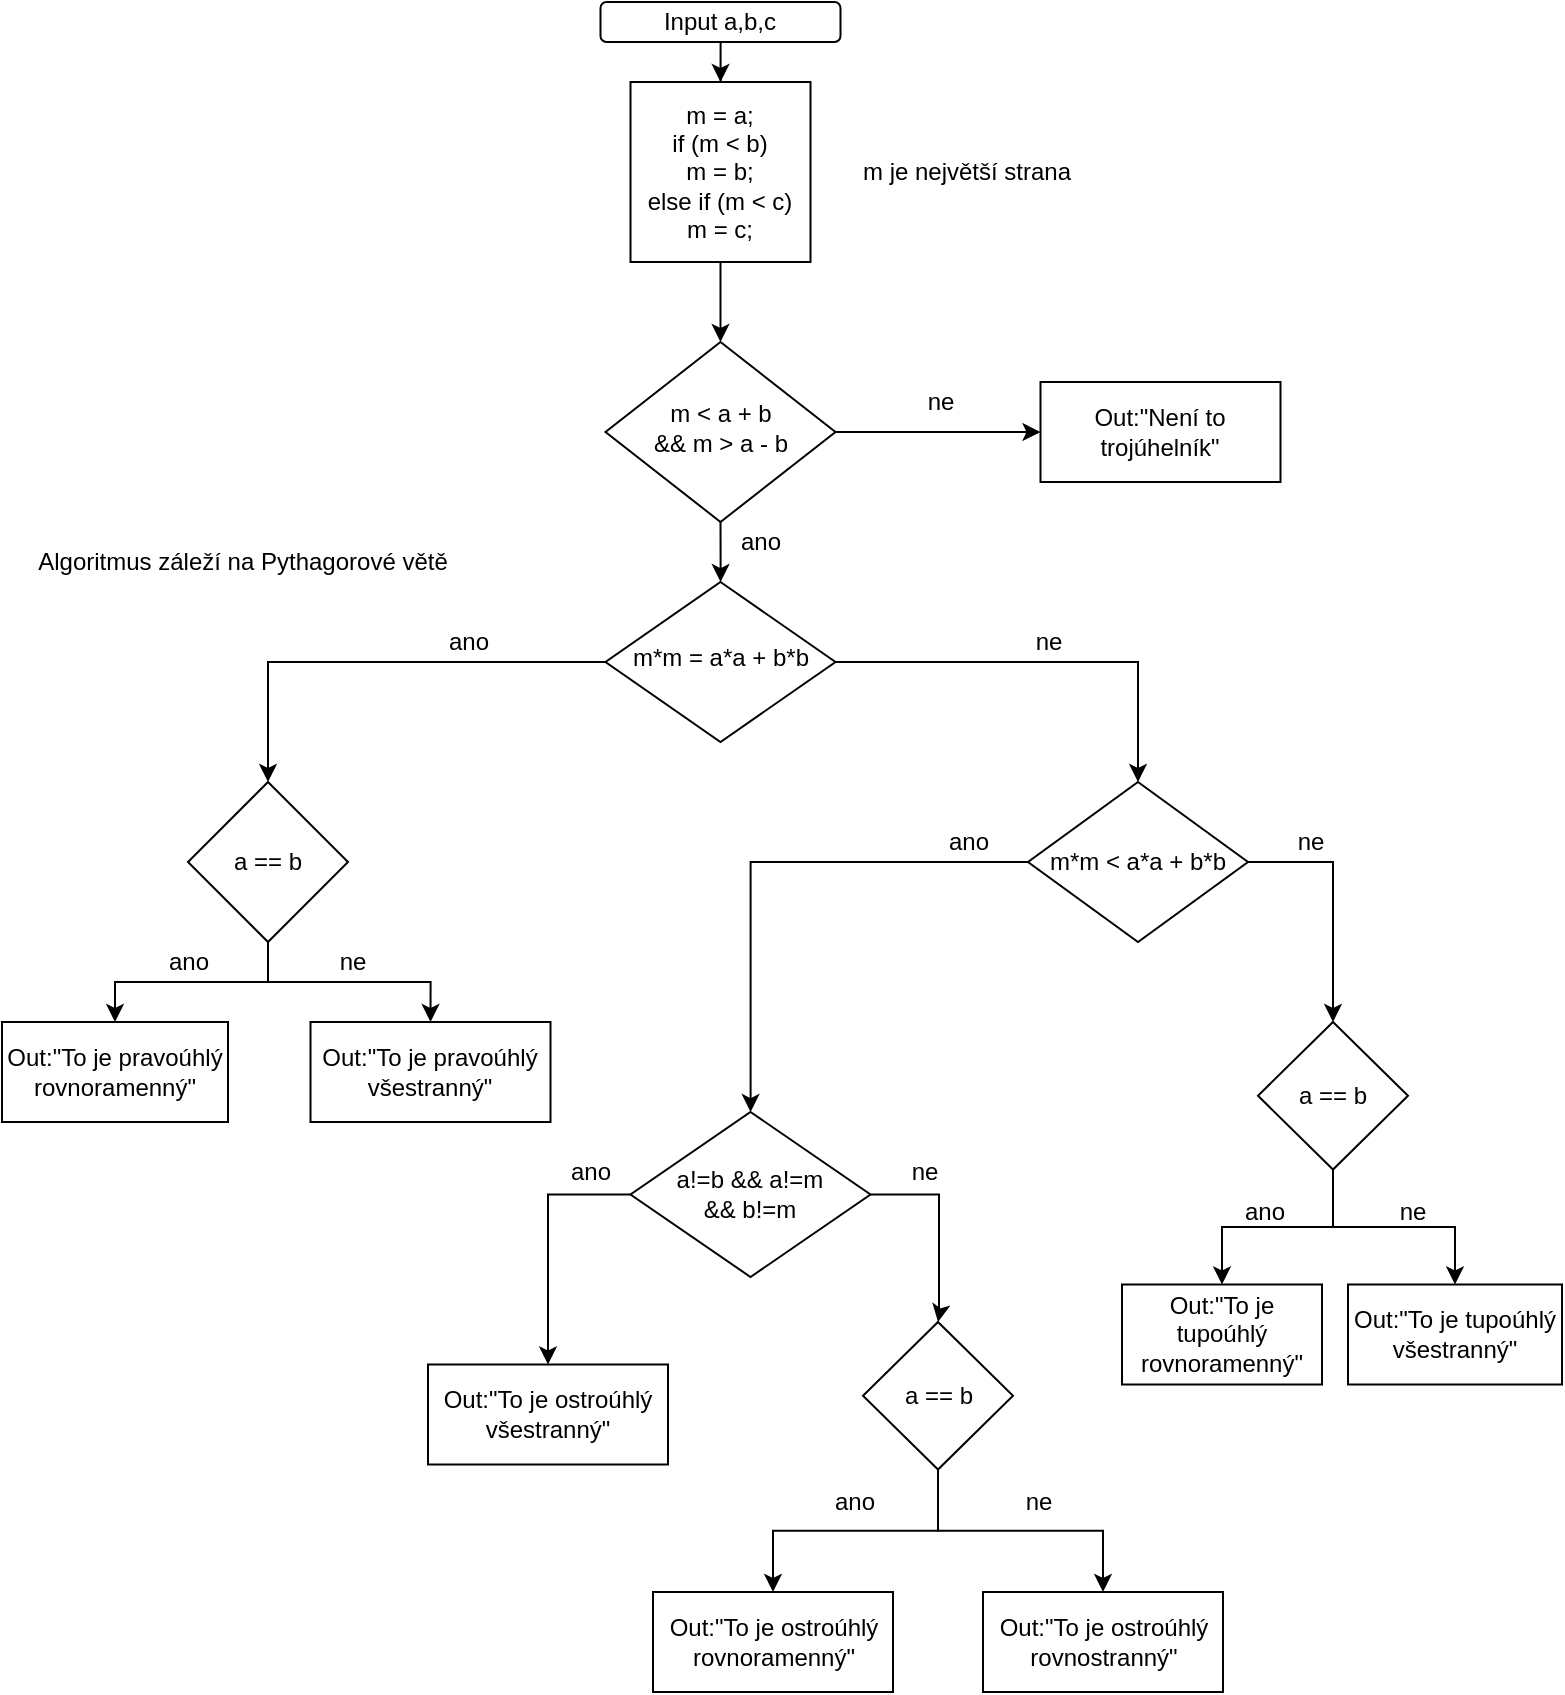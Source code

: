 <mxfile version="13.8.1" type="github">
  <diagram id="C5RBs43oDa-KdzZeNtuy" name="Page-1">
    <mxGraphModel dx="931" dy="553" grid="1" gridSize="10" guides="1" tooltips="1" connect="1" arrows="1" fold="1" page="1" pageScale="1" pageWidth="827" pageHeight="1169" background="#FFFFFF" math="0" shadow="0">
      <root>
        <mxCell id="WIyWlLk6GJQsqaUBKTNV-0" />
        <mxCell id="WIyWlLk6GJQsqaUBKTNV-1" parent="WIyWlLk6GJQsqaUBKTNV-0" />
        <mxCell id="1pqkbPeO-eUzYkjbVZvm-13" style="edgeStyle=orthogonalEdgeStyle;rounded=0;orthogonalLoop=1;jettySize=auto;html=1;entryX=0.5;entryY=0;entryDx=0;entryDy=0;" edge="1" parent="WIyWlLk6GJQsqaUBKTNV-1" source="WIyWlLk6GJQsqaUBKTNV-3" target="TA29UdsAY2ALtwSmK4wX-0">
          <mxGeometry relative="1" as="geometry" />
        </mxCell>
        <mxCell id="WIyWlLk6GJQsqaUBKTNV-3" value="Input a,b,c" style="rounded=1;whiteSpace=wrap;html=1;fontSize=12;glass=0;strokeWidth=1;shadow=0;" parent="WIyWlLk6GJQsqaUBKTNV-1" vertex="1">
          <mxGeometry x="319.25" y="80" width="120" height="20" as="geometry" />
        </mxCell>
        <mxCell id="TA29UdsAY2ALtwSmK4wX-3" style="edgeStyle=orthogonalEdgeStyle;rounded=0;orthogonalLoop=1;jettySize=auto;html=1;entryX=0;entryY=0.5;entryDx=0;entryDy=0;" parent="WIyWlLk6GJQsqaUBKTNV-1" source="WIyWlLk6GJQsqaUBKTNV-10" edge="1">
          <mxGeometry relative="1" as="geometry">
            <mxPoint x="539.25" y="295" as="targetPoint" />
          </mxGeometry>
        </mxCell>
        <mxCell id="TA29UdsAY2ALtwSmK4wX-28" style="edgeStyle=orthogonalEdgeStyle;rounded=0;orthogonalLoop=1;jettySize=auto;html=1;exitX=0.5;exitY=1;exitDx=0;exitDy=0;" parent="WIyWlLk6GJQsqaUBKTNV-1" source="WIyWlLk6GJQsqaUBKTNV-10" target="TA29UdsAY2ALtwSmK4wX-9" edge="1">
          <mxGeometry relative="1" as="geometry" />
        </mxCell>
        <mxCell id="WIyWlLk6GJQsqaUBKTNV-10" value="&lt;div&gt;m &amp;lt; a + b &lt;br&gt;&lt;/div&gt;&lt;div&gt;&amp;amp;&amp;amp; m &amp;gt; a - b&lt;/div&gt;" style="rhombus;whiteSpace=wrap;html=1;shadow=0;fontFamily=Helvetica;fontSize=12;align=center;strokeWidth=1;spacing=6;spacingTop=-4;" parent="WIyWlLk6GJQsqaUBKTNV-1" vertex="1">
          <mxGeometry x="321.75" y="250" width="115" height="90" as="geometry" />
        </mxCell>
        <mxCell id="TA29UdsAY2ALtwSmK4wX-6" style="edgeStyle=orthogonalEdgeStyle;rounded=0;orthogonalLoop=1;jettySize=auto;html=1;entryX=0.5;entryY=0;entryDx=0;entryDy=0;" parent="WIyWlLk6GJQsqaUBKTNV-1" source="TA29UdsAY2ALtwSmK4wX-0" target="WIyWlLk6GJQsqaUBKTNV-10" edge="1">
          <mxGeometry relative="1" as="geometry" />
        </mxCell>
        <mxCell id="TA29UdsAY2ALtwSmK4wX-0" value="&lt;div&gt;m = a;&lt;/div&gt;&lt;div&gt;if (m &amp;lt; b)&lt;/div&gt;&lt;div&gt; m = b;&lt;/div&gt;&lt;div&gt;else if (m &amp;lt; c)&lt;/div&gt;&lt;div&gt;m = c;&lt;br&gt;&lt;/div&gt;" style="whiteSpace=wrap;html=1;aspect=fixed;" parent="WIyWlLk6GJQsqaUBKTNV-1" vertex="1">
          <mxGeometry x="334.25" y="120" width="90" height="90" as="geometry" />
        </mxCell>
        <mxCell id="TA29UdsAY2ALtwSmK4wX-5" value="ne" style="text;html=1;align=center;verticalAlign=middle;resizable=0;points=[];autosize=1;" parent="WIyWlLk6GJQsqaUBKTNV-1" vertex="1">
          <mxGeometry x="474.25" y="270" width="30" height="20" as="geometry" />
        </mxCell>
        <mxCell id="TA29UdsAY2ALtwSmK4wX-24" style="edgeStyle=orthogonalEdgeStyle;rounded=0;orthogonalLoop=1;jettySize=auto;html=1;entryX=0.5;entryY=0;entryDx=0;entryDy=0;" parent="WIyWlLk6GJQsqaUBKTNV-1" source="TA29UdsAY2ALtwSmK4wX-9" target="TA29UdsAY2ALtwSmK4wX-10" edge="1">
          <mxGeometry relative="1" as="geometry" />
        </mxCell>
        <mxCell id="TA29UdsAY2ALtwSmK4wX-26" style="edgeStyle=orthogonalEdgeStyle;rounded=0;orthogonalLoop=1;jettySize=auto;html=1;entryX=0.5;entryY=0;entryDx=0;entryDy=0;" parent="WIyWlLk6GJQsqaUBKTNV-1" source="TA29UdsAY2ALtwSmK4wX-9" target="TA29UdsAY2ALtwSmK4wX-11" edge="1">
          <mxGeometry relative="1" as="geometry" />
        </mxCell>
        <mxCell id="TA29UdsAY2ALtwSmK4wX-9" value="m*m = a*a + b*b " style="rhombus;whiteSpace=wrap;html=1;shadow=0;fontFamily=Helvetica;fontSize=12;align=center;strokeWidth=1;spacing=6;spacingTop=-4;" parent="WIyWlLk6GJQsqaUBKTNV-1" vertex="1">
          <mxGeometry x="321.75" y="370" width="115" height="80" as="geometry" />
        </mxCell>
        <mxCell id="1pqkbPeO-eUzYkjbVZvm-15" style="edgeStyle=orthogonalEdgeStyle;rounded=0;orthogonalLoop=1;jettySize=auto;html=1;entryX=0.5;entryY=0;entryDx=0;entryDy=0;" edge="1" parent="WIyWlLk6GJQsqaUBKTNV-1" source="TA29UdsAY2ALtwSmK4wX-10" target="TA29UdsAY2ALtwSmK4wX-19">
          <mxGeometry relative="1" as="geometry" />
        </mxCell>
        <mxCell id="1pqkbPeO-eUzYkjbVZvm-16" style="edgeStyle=orthogonalEdgeStyle;rounded=0;orthogonalLoop=1;jettySize=auto;html=1;entryX=0.5;entryY=0;entryDx=0;entryDy=0;" edge="1" parent="WIyWlLk6GJQsqaUBKTNV-1" source="TA29UdsAY2ALtwSmK4wX-10" target="TA29UdsAY2ALtwSmK4wX-18">
          <mxGeometry relative="1" as="geometry" />
        </mxCell>
        <mxCell id="TA29UdsAY2ALtwSmK4wX-10" value="a == b" style="rhombus;whiteSpace=wrap;html=1;" parent="WIyWlLk6GJQsqaUBKTNV-1" vertex="1">
          <mxGeometry x="113" y="470" width="80" height="80" as="geometry" />
        </mxCell>
        <mxCell id="TA29UdsAY2ALtwSmK4wX-49" style="edgeStyle=orthogonalEdgeStyle;rounded=0;orthogonalLoop=1;jettySize=auto;html=1;" parent="WIyWlLk6GJQsqaUBKTNV-1" source="TA29UdsAY2ALtwSmK4wX-11" target="TA29UdsAY2ALtwSmK4wX-12" edge="1">
          <mxGeometry relative="1" as="geometry" />
        </mxCell>
        <mxCell id="1pqkbPeO-eUzYkjbVZvm-8" style="edgeStyle=orthogonalEdgeStyle;rounded=0;orthogonalLoop=1;jettySize=auto;html=1;entryX=0.5;entryY=0;entryDx=0;entryDy=0;" edge="1" parent="WIyWlLk6GJQsqaUBKTNV-1" source="TA29UdsAY2ALtwSmK4wX-11" target="TA29UdsAY2ALtwSmK4wX-53">
          <mxGeometry relative="1" as="geometry" />
        </mxCell>
        <mxCell id="TA29UdsAY2ALtwSmK4wX-11" value="m*m &amp;lt; a*a + b*b" style="rhombus;whiteSpace=wrap;html=1;" parent="WIyWlLk6GJQsqaUBKTNV-1" vertex="1">
          <mxGeometry x="533" y="470" width="110" height="80" as="geometry" />
        </mxCell>
        <mxCell id="TA29UdsAY2ALtwSmK4wX-34" style="edgeStyle=orthogonalEdgeStyle;rounded=0;orthogonalLoop=1;jettySize=auto;html=1;exitX=0;exitY=0.5;exitDx=0;exitDy=0;entryX=0.5;entryY=0;entryDx=0;entryDy=0;" parent="WIyWlLk6GJQsqaUBKTNV-1" source="TA29UdsAY2ALtwSmK4wX-12" target="TA29UdsAY2ALtwSmK4wX-33" edge="1">
          <mxGeometry relative="1" as="geometry" />
        </mxCell>
        <mxCell id="TA29UdsAY2ALtwSmK4wX-42" style="edgeStyle=orthogonalEdgeStyle;rounded=0;orthogonalLoop=1;jettySize=auto;html=1;exitX=1;exitY=0.5;exitDx=0;exitDy=0;entryX=0.5;entryY=0;entryDx=0;entryDy=0;" parent="WIyWlLk6GJQsqaUBKTNV-1" source="TA29UdsAY2ALtwSmK4wX-12" target="TA29UdsAY2ALtwSmK4wX-13" edge="1">
          <mxGeometry relative="1" as="geometry">
            <Array as="points">
              <mxPoint x="488.5" y="676.25" />
              <mxPoint x="488.5" y="737.25" />
            </Array>
          </mxGeometry>
        </mxCell>
        <mxCell id="TA29UdsAY2ALtwSmK4wX-12" value="&lt;div&gt;a!=b &amp;amp;&amp;amp; a!=m&lt;/div&gt;&lt;div&gt;&amp;amp;&amp;amp; b!=m&lt;br&gt; &lt;/div&gt;" style="rhombus;whiteSpace=wrap;html=1;" parent="WIyWlLk6GJQsqaUBKTNV-1" vertex="1">
          <mxGeometry x="334.25" y="635" width="120" height="82.5" as="geometry" />
        </mxCell>
        <mxCell id="1pqkbPeO-eUzYkjbVZvm-5" style="edgeStyle=orthogonalEdgeStyle;rounded=0;orthogonalLoop=1;jettySize=auto;html=1;" edge="1" parent="WIyWlLk6GJQsqaUBKTNV-1" source="TA29UdsAY2ALtwSmK4wX-13" target="TA29UdsAY2ALtwSmK4wX-38">
          <mxGeometry relative="1" as="geometry" />
        </mxCell>
        <mxCell id="1pqkbPeO-eUzYkjbVZvm-6" style="edgeStyle=orthogonalEdgeStyle;rounded=0;orthogonalLoop=1;jettySize=auto;html=1;entryX=0.5;entryY=0;entryDx=0;entryDy=0;" edge="1" parent="WIyWlLk6GJQsqaUBKTNV-1" source="TA29UdsAY2ALtwSmK4wX-13" target="TA29UdsAY2ALtwSmK4wX-35">
          <mxGeometry relative="1" as="geometry" />
        </mxCell>
        <mxCell id="TA29UdsAY2ALtwSmK4wX-13" value="a == b" style="rhombus;whiteSpace=wrap;html=1;" parent="WIyWlLk6GJQsqaUBKTNV-1" vertex="1">
          <mxGeometry x="450.5" y="740" width="75" height="73.75" as="geometry" />
        </mxCell>
        <mxCell id="TA29UdsAY2ALtwSmK4wX-16" value="Out:&quot;Není to trojúhelník&quot;" style="rounded=0;whiteSpace=wrap;html=1;" parent="WIyWlLk6GJQsqaUBKTNV-1" vertex="1">
          <mxGeometry x="539.25" y="270" width="120" height="50" as="geometry" />
        </mxCell>
        <mxCell id="TA29UdsAY2ALtwSmK4wX-18" value="&lt;div&gt;Out:&quot;To je pravoúhlý&lt;/div&gt;&lt;div&gt;rovnoramenný&quot;&lt;/div&gt;" style="rounded=0;whiteSpace=wrap;html=1;" parent="WIyWlLk6GJQsqaUBKTNV-1" vertex="1">
          <mxGeometry x="20" y="590" width="113" height="50" as="geometry" />
        </mxCell>
        <mxCell id="TA29UdsAY2ALtwSmK4wX-19" value="Out:&quot;To je pravoúhlý všestranný&quot;" style="rounded=0;whiteSpace=wrap;html=1;" parent="WIyWlLk6GJQsqaUBKTNV-1" vertex="1">
          <mxGeometry x="174.25" y="590" width="120" height="50" as="geometry" />
        </mxCell>
        <mxCell id="TA29UdsAY2ALtwSmK4wX-22" value="ano" style="text;html=1;align=center;verticalAlign=middle;resizable=0;points=[];autosize=1;" parent="WIyWlLk6GJQsqaUBKTNV-1" vertex="1">
          <mxGeometry x="93" y="550" width="40" height="20" as="geometry" />
        </mxCell>
        <mxCell id="TA29UdsAY2ALtwSmK4wX-23" value="ne" style="text;html=1;align=center;verticalAlign=middle;resizable=0;points=[];autosize=1;" parent="WIyWlLk6GJQsqaUBKTNV-1" vertex="1">
          <mxGeometry x="180" y="550" width="30" height="20" as="geometry" />
        </mxCell>
        <mxCell id="TA29UdsAY2ALtwSmK4wX-25" value="&lt;div&gt;ano&lt;/div&gt;" style="text;html=1;align=center;verticalAlign=middle;resizable=0;points=[];autosize=1;" parent="WIyWlLk6GJQsqaUBKTNV-1" vertex="1">
          <mxGeometry x="233" y="390" width="40" height="20" as="geometry" />
        </mxCell>
        <mxCell id="TA29UdsAY2ALtwSmK4wX-27" value="ne" style="text;html=1;align=center;verticalAlign=middle;resizable=0;points=[];autosize=1;" parent="WIyWlLk6GJQsqaUBKTNV-1" vertex="1">
          <mxGeometry x="528" y="390" width="30" height="20" as="geometry" />
        </mxCell>
        <mxCell id="TA29UdsAY2ALtwSmK4wX-29" value="ano" style="text;html=1;align=center;verticalAlign=middle;resizable=0;points=[];autosize=1;" parent="WIyWlLk6GJQsqaUBKTNV-1" vertex="1">
          <mxGeometry x="379.25" y="340" width="40" height="20" as="geometry" />
        </mxCell>
        <mxCell id="TA29UdsAY2ALtwSmK4wX-33" value="Out:&quot;To je ostroúhlý všestranný&quot;" style="rounded=0;whiteSpace=wrap;html=1;" parent="WIyWlLk6GJQsqaUBKTNV-1" vertex="1">
          <mxGeometry x="233" y="761.25" width="120" height="50" as="geometry" />
        </mxCell>
        <mxCell id="TA29UdsAY2ALtwSmK4wX-35" value="&lt;div&gt;Out:&quot;To je ostroúhlý&lt;/div&gt;&lt;div&gt;rovnoramenný&quot;&lt;/div&gt;" style="rounded=0;whiteSpace=wrap;html=1;" parent="WIyWlLk6GJQsqaUBKTNV-1" vertex="1">
          <mxGeometry x="345.5" y="875" width="120" height="50" as="geometry" />
        </mxCell>
        <mxCell id="TA29UdsAY2ALtwSmK4wX-37" value="&lt;div&gt;ano&lt;/div&gt;" style="text;html=1;align=center;verticalAlign=middle;resizable=0;points=[];autosize=1;" parent="WIyWlLk6GJQsqaUBKTNV-1" vertex="1">
          <mxGeometry x="425.5" y="820" width="40" height="20" as="geometry" />
        </mxCell>
        <mxCell id="TA29UdsAY2ALtwSmK4wX-38" value="&lt;div&gt;Out:&quot;To je ostroúhlý&lt;/div&gt;&lt;div&gt;rovnostranný&quot;&lt;/div&gt;" style="rounded=0;whiteSpace=wrap;html=1;" parent="WIyWlLk6GJQsqaUBKTNV-1" vertex="1">
          <mxGeometry x="510.5" y="875" width="120" height="50" as="geometry" />
        </mxCell>
        <mxCell id="TA29UdsAY2ALtwSmK4wX-40" value="ne" style="text;html=1;align=center;verticalAlign=middle;resizable=0;points=[];autosize=1;" parent="WIyWlLk6GJQsqaUBKTNV-1" vertex="1">
          <mxGeometry x="523" y="820" width="30" height="20" as="geometry" />
        </mxCell>
        <mxCell id="TA29UdsAY2ALtwSmK4wX-41" value="&lt;div&gt;ano&lt;/div&gt;" style="text;html=1;align=center;verticalAlign=middle;resizable=0;points=[];autosize=1;" parent="WIyWlLk6GJQsqaUBKTNV-1" vertex="1">
          <mxGeometry x="294.25" y="655" width="40" height="20" as="geometry" />
        </mxCell>
        <mxCell id="TA29UdsAY2ALtwSmK4wX-43" value="&lt;div&gt;ne&lt;/div&gt;" style="text;html=1;align=center;verticalAlign=middle;resizable=0;points=[];autosize=1;" parent="WIyWlLk6GJQsqaUBKTNV-1" vertex="1">
          <mxGeometry x="465.5" y="655" width="30" height="20" as="geometry" />
        </mxCell>
        <mxCell id="TA29UdsAY2ALtwSmK4wX-50" value="ano" style="text;html=1;align=center;verticalAlign=middle;resizable=0;points=[];autosize=1;" parent="WIyWlLk6GJQsqaUBKTNV-1" vertex="1">
          <mxGeometry x="483" y="490" width="40" height="20" as="geometry" />
        </mxCell>
        <mxCell id="TA29UdsAY2ALtwSmK4wX-52" value="ne" style="text;html=1;align=center;verticalAlign=middle;resizable=0;points=[];autosize=1;" parent="WIyWlLk6GJQsqaUBKTNV-1" vertex="1">
          <mxGeometry x="659.25" y="490" width="30" height="20" as="geometry" />
        </mxCell>
        <mxCell id="1pqkbPeO-eUzYkjbVZvm-10" style="edgeStyle=orthogonalEdgeStyle;rounded=0;orthogonalLoop=1;jettySize=auto;html=1;" edge="1" parent="WIyWlLk6GJQsqaUBKTNV-1" source="TA29UdsAY2ALtwSmK4wX-53" target="TA29UdsAY2ALtwSmK4wX-62">
          <mxGeometry relative="1" as="geometry" />
        </mxCell>
        <mxCell id="1pqkbPeO-eUzYkjbVZvm-11" style="edgeStyle=orthogonalEdgeStyle;rounded=0;orthogonalLoop=1;jettySize=auto;html=1;entryX=0.5;entryY=0;entryDx=0;entryDy=0;" edge="1" parent="WIyWlLk6GJQsqaUBKTNV-1" source="TA29UdsAY2ALtwSmK4wX-53" target="TA29UdsAY2ALtwSmK4wX-59">
          <mxGeometry relative="1" as="geometry" />
        </mxCell>
        <mxCell id="TA29UdsAY2ALtwSmK4wX-53" value="a == b" style="rhombus;whiteSpace=wrap;html=1;" parent="WIyWlLk6GJQsqaUBKTNV-1" vertex="1">
          <mxGeometry x="648" y="590" width="75" height="73.75" as="geometry" />
        </mxCell>
        <mxCell id="TA29UdsAY2ALtwSmK4wX-59" value="&lt;div&gt;Out:&quot;To je tupoúhlý&lt;/div&gt;&lt;div&gt;rovnoramenný&quot;&lt;/div&gt;" style="rounded=0;whiteSpace=wrap;html=1;" parent="WIyWlLk6GJQsqaUBKTNV-1" vertex="1">
          <mxGeometry x="580" y="721.25" width="100" height="50" as="geometry" />
        </mxCell>
        <mxCell id="TA29UdsAY2ALtwSmK4wX-61" value="ano" style="text;html=1;align=center;verticalAlign=middle;resizable=0;points=[];autosize=1;" parent="WIyWlLk6GJQsqaUBKTNV-1" vertex="1">
          <mxGeometry x="630.5" y="675" width="40" height="20" as="geometry" />
        </mxCell>
        <mxCell id="TA29UdsAY2ALtwSmK4wX-62" value="Out:&quot;To je tupoúhlý všestranný&quot;" style="rounded=0;whiteSpace=wrap;html=1;" parent="WIyWlLk6GJQsqaUBKTNV-1" vertex="1">
          <mxGeometry x="693" y="721.25" width="107" height="50" as="geometry" />
        </mxCell>
        <mxCell id="TA29UdsAY2ALtwSmK4wX-64" value="ne" style="text;html=1;align=center;verticalAlign=middle;resizable=0;points=[];autosize=1;" parent="WIyWlLk6GJQsqaUBKTNV-1" vertex="1">
          <mxGeometry x="710" y="675" width="30" height="20" as="geometry" />
        </mxCell>
        <mxCell id="1pqkbPeO-eUzYkjbVZvm-17" value="m je největší strana" style="text;html=1;align=center;verticalAlign=middle;resizable=0;points=[];autosize=1;" vertex="1" parent="WIyWlLk6GJQsqaUBKTNV-1">
          <mxGeometry x="436.75" y="155" width="130" height="20" as="geometry" />
        </mxCell>
        <mxCell id="1pqkbPeO-eUzYkjbVZvm-18" value="Algoritmus záleží na Pythagorové větě" style="text;html=1;align=center;verticalAlign=middle;resizable=0;points=[];autosize=1;" vertex="1" parent="WIyWlLk6GJQsqaUBKTNV-1">
          <mxGeometry x="20" y="350" width="240" height="20" as="geometry" />
        </mxCell>
      </root>
    </mxGraphModel>
  </diagram>
</mxfile>
